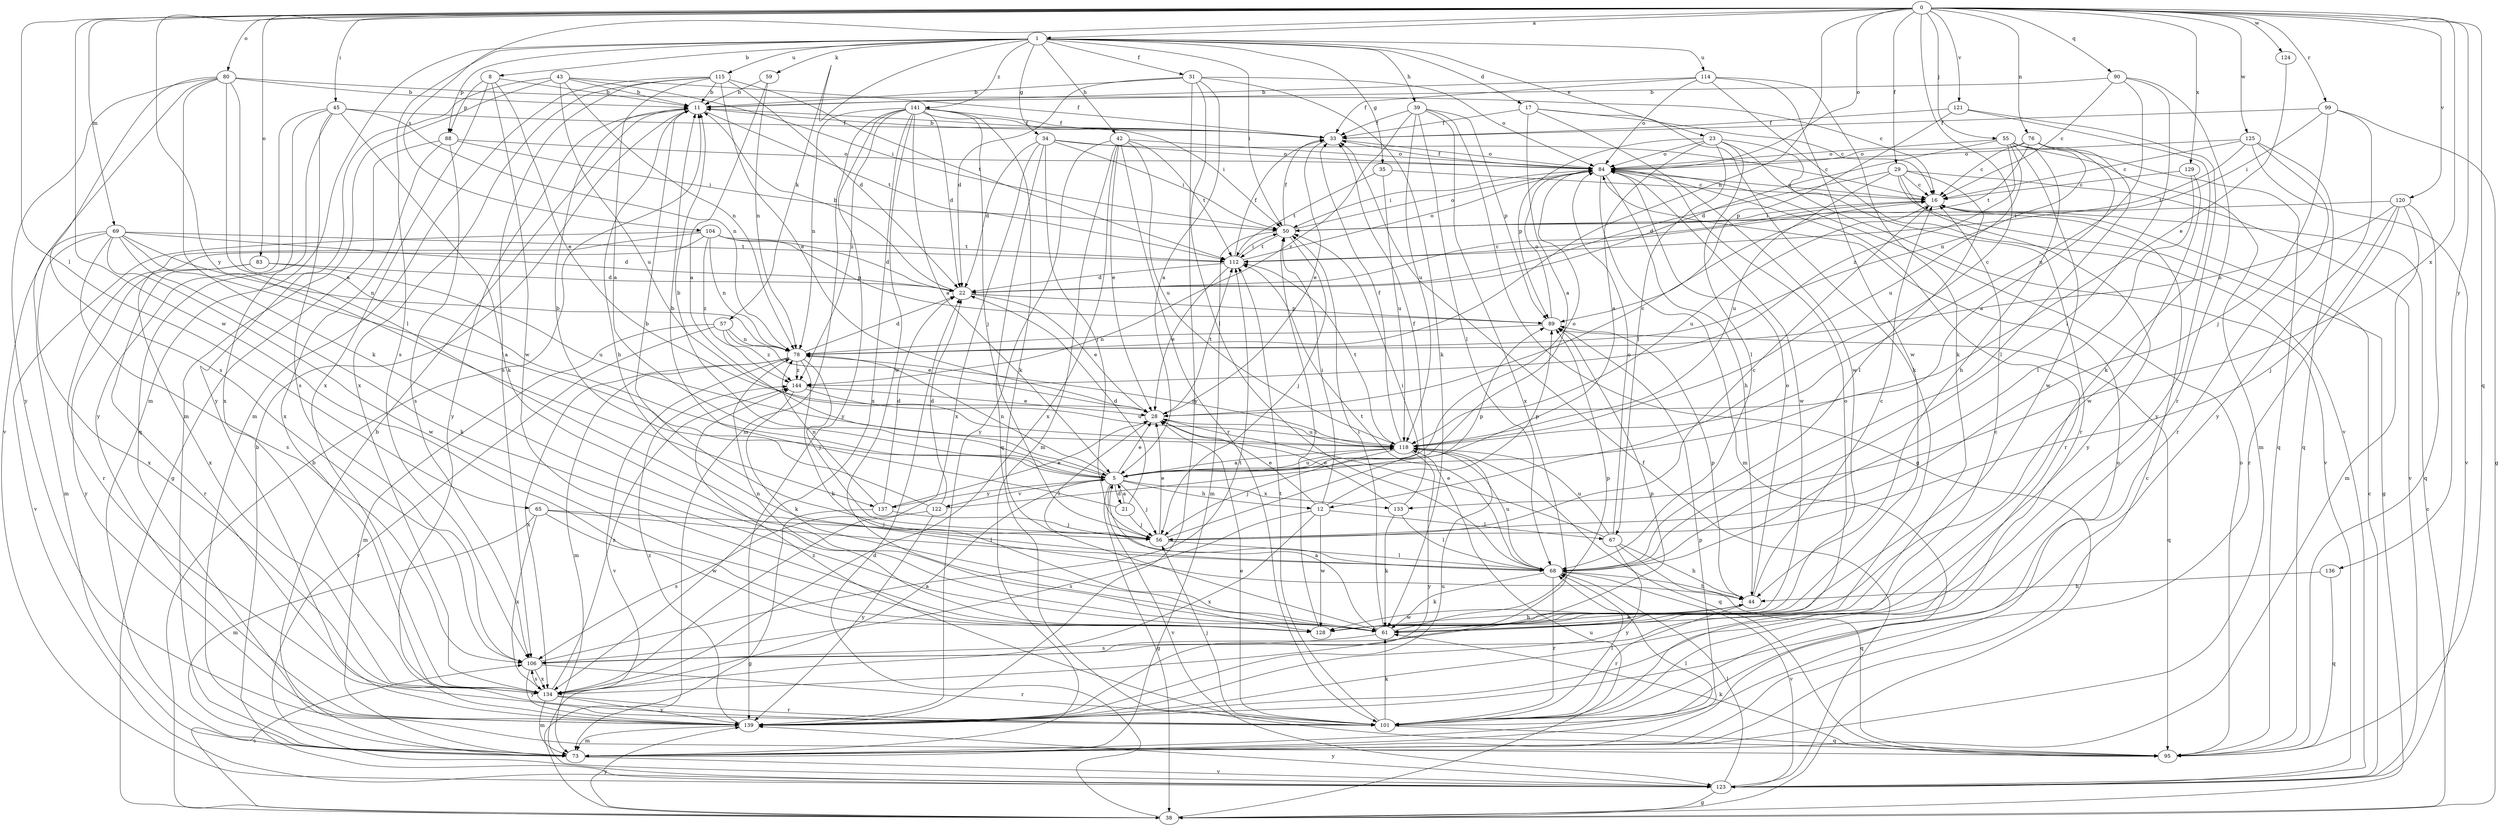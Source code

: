 strict digraph  {
0;
1;
5;
8;
11;
12;
16;
17;
21;
22;
23;
28;
29;
31;
33;
34;
35;
38;
39;
42;
43;
44;
45;
50;
55;
56;
57;
59;
61;
65;
67;
68;
69;
73;
76;
78;
80;
83;
84;
88;
89;
90;
95;
99;
101;
104;
106;
112;
114;
115;
118;
120;
121;
122;
123;
124;
125;
128;
129;
133;
134;
136;
137;
139;
141;
144;
0 -> 1  [label=a];
0 -> 12  [label=c];
0 -> 29  [label=f];
0 -> 45  [label=i];
0 -> 55  [label=j];
0 -> 65  [label=l];
0 -> 69  [label=m];
0 -> 76  [label=n];
0 -> 78  [label=n];
0 -> 80  [label=o];
0 -> 83  [label=o];
0 -> 84  [label=o];
0 -> 90  [label=q];
0 -> 95  [label=q];
0 -> 99  [label=r];
0 -> 104  [label=s];
0 -> 120  [label=v];
0 -> 121  [label=v];
0 -> 124  [label=w];
0 -> 125  [label=w];
0 -> 128  [label=w];
0 -> 129  [label=x];
0 -> 133  [label=x];
0 -> 136  [label=y];
0 -> 137  [label=y];
1 -> 8  [label=b];
1 -> 17  [label=d];
1 -> 23  [label=e];
1 -> 31  [label=f];
1 -> 34  [label=g];
1 -> 35  [label=g];
1 -> 39  [label=h];
1 -> 42  [label=h];
1 -> 50  [label=i];
1 -> 57  [label=k];
1 -> 59  [label=k];
1 -> 73  [label=m];
1 -> 88  [label=p];
1 -> 106  [label=s];
1 -> 114  [label=u];
1 -> 115  [label=u];
1 -> 141  [label=z];
5 -> 11  [label=b];
5 -> 21  [label=d];
5 -> 28  [label=e];
5 -> 38  [label=g];
5 -> 56  [label=j];
5 -> 78  [label=n];
5 -> 84  [label=o];
5 -> 118  [label=u];
5 -> 122  [label=v];
5 -> 123  [label=v];
5 -> 133  [label=x];
5 -> 137  [label=y];
5 -> 12  [label=h];
8 -> 11  [label=b];
8 -> 28  [label=e];
8 -> 88  [label=p];
8 -> 128  [label=w];
8 -> 134  [label=x];
11 -> 33  [label=f];
11 -> 44  [label=h];
11 -> 112  [label=t];
11 -> 139  [label=y];
12 -> 28  [label=e];
12 -> 50  [label=i];
12 -> 67  [label=l];
12 -> 89  [label=p];
12 -> 106  [label=s];
12 -> 128  [label=w];
12 -> 134  [label=x];
16 -> 50  [label=i];
16 -> 118  [label=u];
17 -> 5  [label=a];
17 -> 16  [label=c];
17 -> 33  [label=f];
17 -> 61  [label=k];
17 -> 128  [label=w];
21 -> 5  [label=a];
21 -> 11  [label=b];
21 -> 22  [label=d];
21 -> 56  [label=j];
22 -> 11  [label=b];
22 -> 16  [label=c];
22 -> 28  [label=e];
22 -> 89  [label=p];
23 -> 5  [label=a];
23 -> 67  [label=l];
23 -> 68  [label=l];
23 -> 84  [label=o];
23 -> 89  [label=p];
23 -> 101  [label=r];
23 -> 123  [label=v];
28 -> 16  [label=c];
28 -> 68  [label=l];
28 -> 112  [label=t];
28 -> 118  [label=u];
29 -> 16  [label=c];
29 -> 22  [label=d];
29 -> 38  [label=g];
29 -> 68  [label=l];
29 -> 118  [label=u];
29 -> 123  [label=v];
29 -> 139  [label=y];
31 -> 5  [label=a];
31 -> 11  [label=b];
31 -> 22  [label=d];
31 -> 61  [label=k];
31 -> 68  [label=l];
31 -> 84  [label=o];
31 -> 139  [label=y];
33 -> 11  [label=b];
33 -> 28  [label=e];
33 -> 84  [label=o];
34 -> 16  [label=c];
34 -> 22  [label=d];
34 -> 50  [label=i];
34 -> 56  [label=j];
34 -> 84  [label=o];
34 -> 95  [label=q];
34 -> 134  [label=x];
35 -> 16  [label=c];
35 -> 112  [label=t];
35 -> 118  [label=u];
38 -> 11  [label=b];
38 -> 16  [label=c];
38 -> 22  [label=d];
38 -> 106  [label=s];
38 -> 118  [label=u];
38 -> 139  [label=y];
39 -> 33  [label=f];
39 -> 38  [label=g];
39 -> 68  [label=l];
39 -> 89  [label=p];
39 -> 118  [label=u];
39 -> 134  [label=x];
39 -> 144  [label=z];
42 -> 28  [label=e];
42 -> 73  [label=m];
42 -> 84  [label=o];
42 -> 101  [label=r];
42 -> 112  [label=t];
42 -> 118  [label=u];
42 -> 134  [label=x];
42 -> 139  [label=y];
43 -> 11  [label=b];
43 -> 33  [label=f];
43 -> 50  [label=i];
43 -> 73  [label=m];
43 -> 78  [label=n];
43 -> 118  [label=u];
43 -> 139  [label=y];
44 -> 16  [label=c];
44 -> 61  [label=k];
44 -> 84  [label=o];
44 -> 89  [label=p];
44 -> 101  [label=r];
44 -> 128  [label=w];
45 -> 33  [label=f];
45 -> 61  [label=k];
45 -> 78  [label=n];
45 -> 95  [label=q];
45 -> 106  [label=s];
45 -> 134  [label=x];
45 -> 139  [label=y];
50 -> 33  [label=f];
50 -> 56  [label=j];
50 -> 73  [label=m];
50 -> 84  [label=o];
50 -> 112  [label=t];
55 -> 22  [label=d];
55 -> 44  [label=h];
55 -> 73  [label=m];
55 -> 84  [label=o];
55 -> 95  [label=q];
55 -> 118  [label=u];
55 -> 128  [label=w];
55 -> 144  [label=z];
56 -> 11  [label=b];
56 -> 16  [label=c];
56 -> 28  [label=e];
56 -> 50  [label=i];
56 -> 68  [label=l];
57 -> 28  [label=e];
57 -> 73  [label=m];
57 -> 78  [label=n];
57 -> 123  [label=v];
57 -> 144  [label=z];
59 -> 5  [label=a];
59 -> 11  [label=b];
59 -> 78  [label=n];
61 -> 5  [label=a];
61 -> 50  [label=i];
61 -> 84  [label=o];
61 -> 89  [label=p];
61 -> 106  [label=s];
65 -> 56  [label=j];
65 -> 68  [label=l];
65 -> 73  [label=m];
65 -> 128  [label=w];
65 -> 134  [label=x];
67 -> 28  [label=e];
67 -> 44  [label=h];
67 -> 84  [label=o];
67 -> 95  [label=q];
67 -> 118  [label=u];
67 -> 139  [label=y];
68 -> 44  [label=h];
68 -> 61  [label=k];
68 -> 101  [label=r];
68 -> 112  [label=t];
68 -> 118  [label=u];
68 -> 123  [label=v];
69 -> 5  [label=a];
69 -> 22  [label=d];
69 -> 61  [label=k];
69 -> 73  [label=m];
69 -> 78  [label=n];
69 -> 106  [label=s];
69 -> 112  [label=t];
69 -> 128  [label=w];
69 -> 134  [label=x];
73 -> 11  [label=b];
73 -> 16  [label=c];
73 -> 68  [label=l];
73 -> 84  [label=o];
73 -> 89  [label=p];
73 -> 123  [label=v];
76 -> 5  [label=a];
76 -> 16  [label=c];
76 -> 68  [label=l];
76 -> 78  [label=n];
76 -> 84  [label=o];
76 -> 112  [label=t];
78 -> 22  [label=d];
78 -> 56  [label=j];
78 -> 61  [label=k];
78 -> 73  [label=m];
78 -> 123  [label=v];
78 -> 134  [label=x];
78 -> 144  [label=z];
80 -> 5  [label=a];
80 -> 11  [label=b];
80 -> 16  [label=c];
80 -> 61  [label=k];
80 -> 68  [label=l];
80 -> 106  [label=s];
80 -> 123  [label=v];
80 -> 139  [label=y];
83 -> 22  [label=d];
83 -> 101  [label=r];
83 -> 118  [label=u];
83 -> 139  [label=y];
84 -> 16  [label=c];
84 -> 33  [label=f];
84 -> 44  [label=h];
84 -> 50  [label=i];
84 -> 73  [label=m];
84 -> 101  [label=r];
84 -> 128  [label=w];
88 -> 38  [label=g];
88 -> 50  [label=i];
88 -> 84  [label=o];
88 -> 106  [label=s];
88 -> 134  [label=x];
89 -> 78  [label=n];
89 -> 84  [label=o];
89 -> 95  [label=q];
90 -> 11  [label=b];
90 -> 16  [label=c];
90 -> 68  [label=l];
90 -> 101  [label=r];
90 -> 118  [label=u];
95 -> 61  [label=k];
95 -> 84  [label=o];
99 -> 33  [label=f];
99 -> 38  [label=g];
99 -> 50  [label=i];
99 -> 56  [label=j];
99 -> 139  [label=y];
101 -> 28  [label=e];
101 -> 56  [label=j];
101 -> 61  [label=k];
101 -> 68  [label=l];
101 -> 95  [label=q];
101 -> 112  [label=t];
101 -> 144  [label=z];
104 -> 22  [label=d];
104 -> 78  [label=n];
104 -> 89  [label=p];
104 -> 101  [label=r];
104 -> 112  [label=t];
104 -> 123  [label=v];
104 -> 134  [label=x];
104 -> 144  [label=z];
106 -> 16  [label=c];
106 -> 89  [label=p];
106 -> 101  [label=r];
106 -> 112  [label=t];
106 -> 134  [label=x];
106 -> 139  [label=y];
112 -> 22  [label=d];
112 -> 28  [label=e];
112 -> 33  [label=f];
112 -> 50  [label=i];
112 -> 84  [label=o];
114 -> 11  [label=b];
114 -> 33  [label=f];
114 -> 61  [label=k];
114 -> 84  [label=o];
114 -> 123  [label=v];
114 -> 128  [label=w];
115 -> 5  [label=a];
115 -> 11  [label=b];
115 -> 22  [label=d];
115 -> 28  [label=e];
115 -> 73  [label=m];
115 -> 106  [label=s];
115 -> 112  [label=t];
115 -> 134  [label=x];
118 -> 5  [label=a];
118 -> 33  [label=f];
118 -> 56  [label=j];
118 -> 78  [label=n];
118 -> 95  [label=q];
118 -> 112  [label=t];
118 -> 139  [label=y];
120 -> 50  [label=i];
120 -> 56  [label=j];
120 -> 73  [label=m];
120 -> 78  [label=n];
120 -> 95  [label=q];
120 -> 101  [label=r];
121 -> 33  [label=f];
121 -> 61  [label=k];
121 -> 89  [label=p];
121 -> 139  [label=y];
122 -> 11  [label=b];
122 -> 22  [label=d];
122 -> 89  [label=p];
122 -> 106  [label=s];
122 -> 139  [label=y];
123 -> 11  [label=b];
123 -> 16  [label=c];
123 -> 33  [label=f];
123 -> 38  [label=g];
123 -> 68  [label=l];
123 -> 139  [label=y];
124 -> 28  [label=e];
125 -> 16  [label=c];
125 -> 84  [label=o];
125 -> 95  [label=q];
125 -> 101  [label=r];
125 -> 112  [label=t];
125 -> 123  [label=v];
128 -> 44  [label=h];
128 -> 50  [label=i];
128 -> 78  [label=n];
129 -> 16  [label=c];
129 -> 68  [label=l];
129 -> 128  [label=w];
133 -> 28  [label=e];
133 -> 33  [label=f];
133 -> 61  [label=k];
133 -> 68  [label=l];
134 -> 5  [label=a];
134 -> 73  [label=m];
134 -> 101  [label=r];
134 -> 106  [label=s];
134 -> 139  [label=y];
134 -> 144  [label=z];
136 -> 44  [label=h];
136 -> 95  [label=q];
137 -> 22  [label=d];
137 -> 28  [label=e];
137 -> 38  [label=g];
137 -> 56  [label=j];
137 -> 78  [label=n];
139 -> 73  [label=m];
139 -> 118  [label=u];
139 -> 144  [label=z];
141 -> 5  [label=a];
141 -> 22  [label=d];
141 -> 33  [label=f];
141 -> 50  [label=i];
141 -> 56  [label=j];
141 -> 61  [label=k];
141 -> 73  [label=m];
141 -> 78  [label=n];
141 -> 128  [label=w];
141 -> 134  [label=x];
141 -> 139  [label=y];
141 -> 144  [label=z];
144 -> 28  [label=e];
144 -> 61  [label=k];
144 -> 118  [label=u];
}
